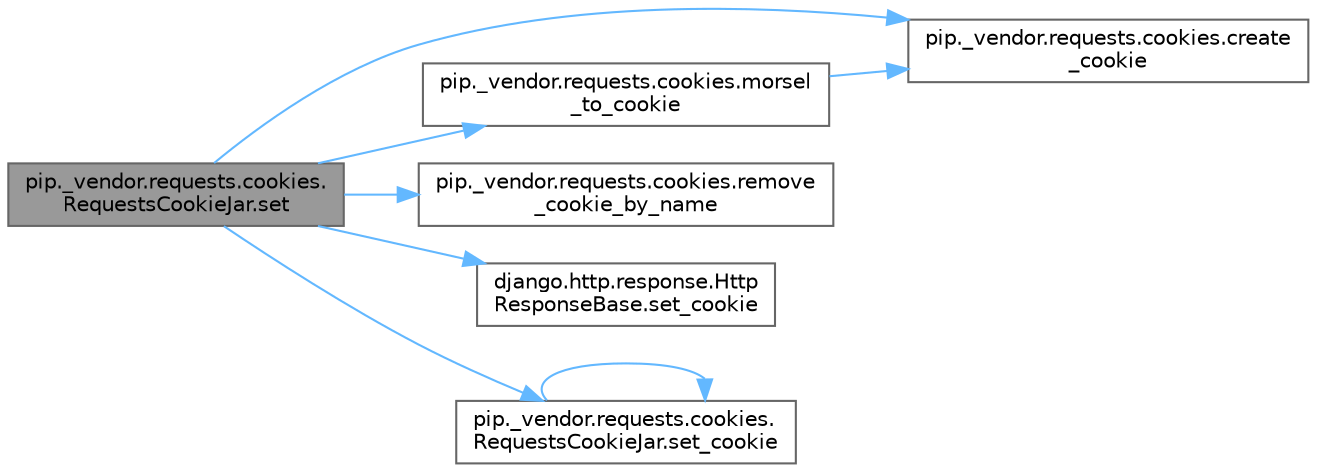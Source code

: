 digraph "pip._vendor.requests.cookies.RequestsCookieJar.set"
{
 // LATEX_PDF_SIZE
  bgcolor="transparent";
  edge [fontname=Helvetica,fontsize=10,labelfontname=Helvetica,labelfontsize=10];
  node [fontname=Helvetica,fontsize=10,shape=box,height=0.2,width=0.4];
  rankdir="LR";
  Node1 [id="Node000001",label="pip._vendor.requests.cookies.\lRequestsCookieJar.set",height=0.2,width=0.4,color="gray40", fillcolor="grey60", style="filled", fontcolor="black",tooltip=" "];
  Node1 -> Node2 [id="edge1_Node000001_Node000002",color="steelblue1",style="solid",tooltip=" "];
  Node2 [id="Node000002",label="pip._vendor.requests.cookies.create\l_cookie",height=0.2,width=0.4,color="grey40", fillcolor="white", style="filled",URL="$namespacepip_1_1__vendor_1_1requests_1_1cookies.html#a8d1db1e19c624e6d9dd657863dc96061",tooltip=" "];
  Node1 -> Node3 [id="edge2_Node000001_Node000003",color="steelblue1",style="solid",tooltip=" "];
  Node3 [id="Node000003",label="pip._vendor.requests.cookies.morsel\l_to_cookie",height=0.2,width=0.4,color="grey40", fillcolor="white", style="filled",URL="$namespacepip_1_1__vendor_1_1requests_1_1cookies.html#a829fc7eec79894dcb3f5b12d6b5e3e9d",tooltip=" "];
  Node3 -> Node2 [id="edge3_Node000003_Node000002",color="steelblue1",style="solid",tooltip=" "];
  Node1 -> Node4 [id="edge4_Node000001_Node000004",color="steelblue1",style="solid",tooltip=" "];
  Node4 [id="Node000004",label="pip._vendor.requests.cookies.remove\l_cookie_by_name",height=0.2,width=0.4,color="grey40", fillcolor="white", style="filled",URL="$namespacepip_1_1__vendor_1_1requests_1_1cookies.html#a819aad63f98fcb8f089290ee7b5a9e94",tooltip=" "];
  Node1 -> Node5 [id="edge5_Node000001_Node000005",color="steelblue1",style="solid",tooltip=" "];
  Node5 [id="Node000005",label="django.http.response.Http\lResponseBase.set_cookie",height=0.2,width=0.4,color="grey40", fillcolor="white", style="filled",URL="$classdjango_1_1http_1_1response_1_1_http_response_base.html#a15643eb8c2542e585c12e3e250b4062b",tooltip=" "];
  Node1 -> Node6 [id="edge6_Node000001_Node000006",color="steelblue1",style="solid",tooltip=" "];
  Node6 [id="Node000006",label="pip._vendor.requests.cookies.\lRequestsCookieJar.set_cookie",height=0.2,width=0.4,color="grey40", fillcolor="white", style="filled",URL="$classpip_1_1__vendor_1_1requests_1_1cookies_1_1_requests_cookie_jar.html#a02b4a43a0773c2d01579bd5a8f7dc3fa",tooltip=" "];
  Node6 -> Node6 [id="edge7_Node000006_Node000006",color="steelblue1",style="solid",tooltip=" "];
}
